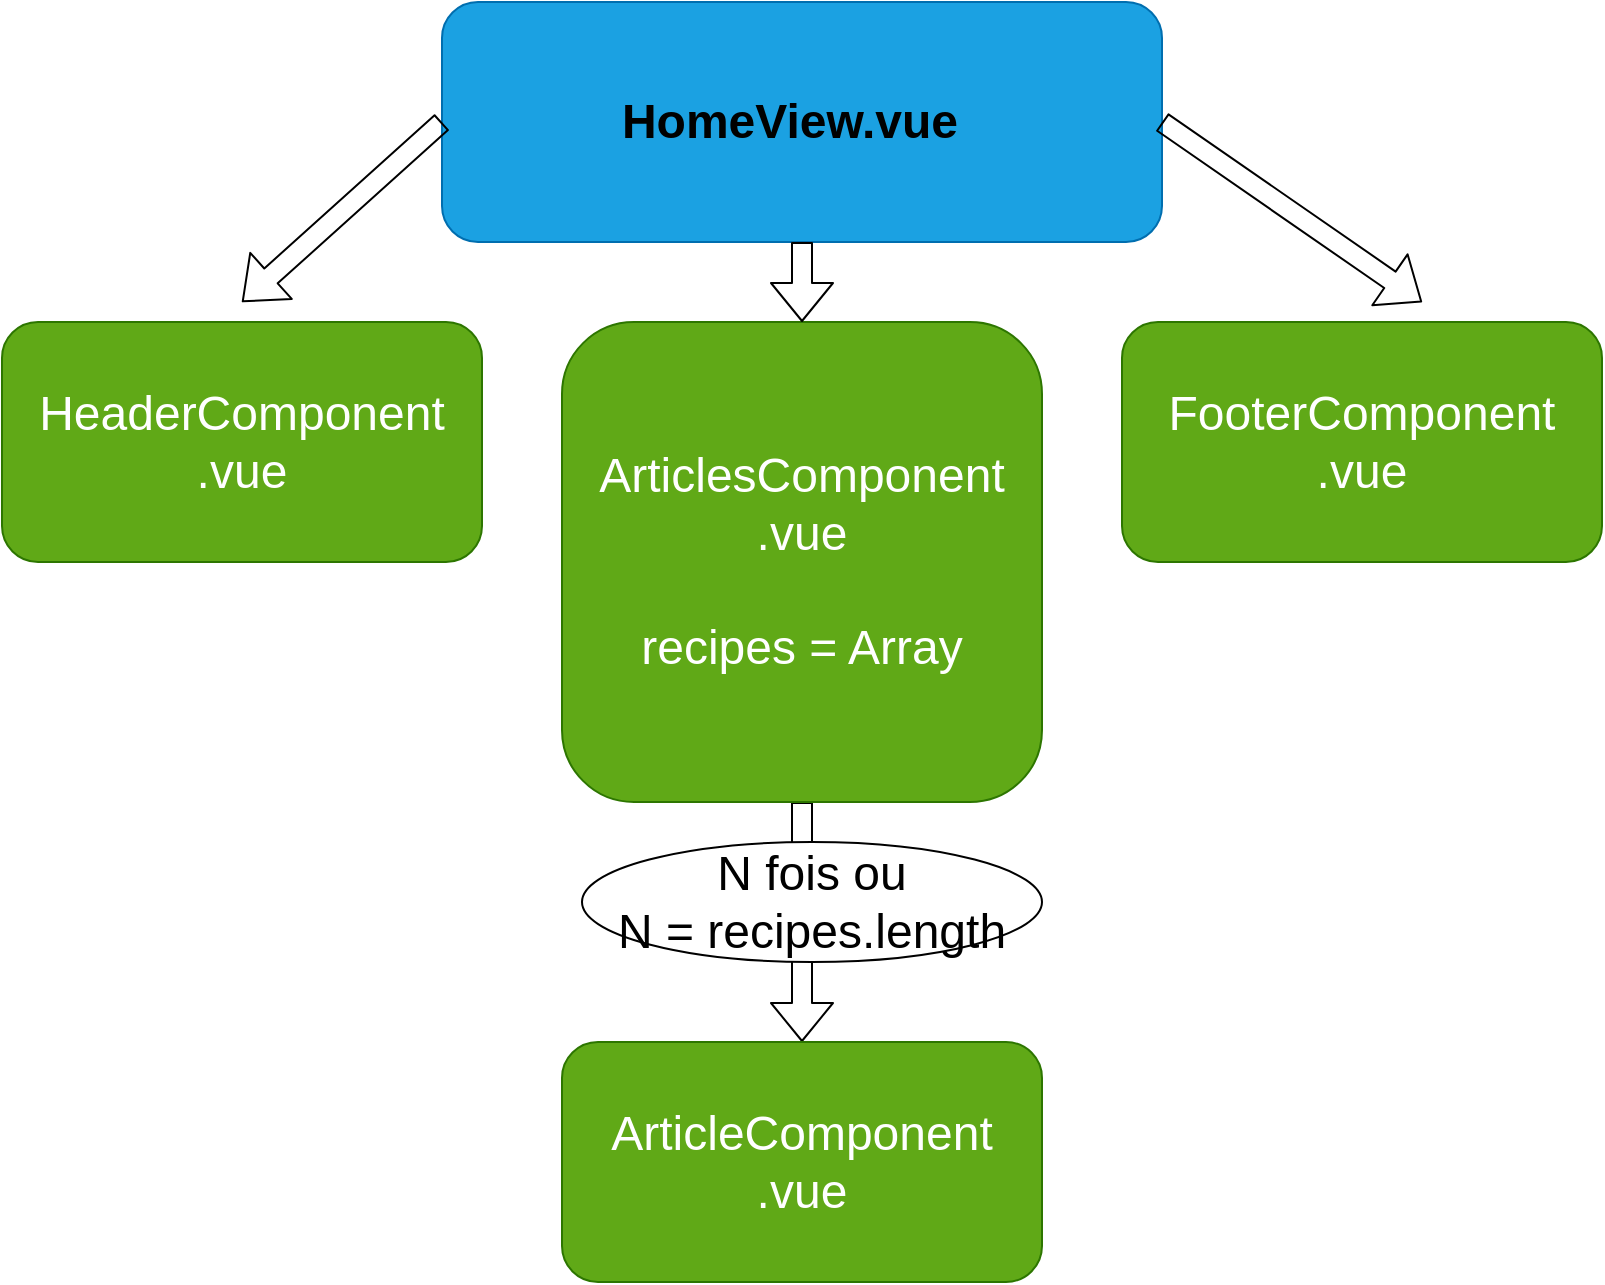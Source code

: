 <mxfile>
    <diagram id="8fcTnCrawXCK2MXK8BWG" name="Page-1">
        <mxGraphModel dx="889" dy="533" grid="1" gridSize="10" guides="1" tooltips="1" connect="1" arrows="1" fold="1" page="1" pageScale="1" pageWidth="827" pageHeight="1169" math="0" shadow="0">
            <root>
                <mxCell id="0"/>
                <mxCell id="1" parent="0"/>
                <mxCell id="4" value="" style="group" parent="1" vertex="1" connectable="0">
                    <mxGeometry x="240" y="40" width="360" height="120" as="geometry"/>
                </mxCell>
                <mxCell id="2" value="" style="rounded=1;whiteSpace=wrap;html=1;fillColor=#1ba1e2;fontColor=#ffffff;strokeColor=#006EAF;" parent="4" vertex="1">
                    <mxGeometry width="360" height="120" as="geometry"/>
                </mxCell>
                <mxCell id="3" value="&lt;span style=&quot;font-size: 24px&quot;&gt;&lt;b&gt;HomeView.vue&lt;/b&gt;&lt;/span&gt;" style="text;html=1;strokeColor=none;fillColor=none;align=center;verticalAlign=middle;whiteSpace=wrap;rounded=0;" parent="4" vertex="1">
                    <mxGeometry x="79" y="40" width="190" height="40" as="geometry"/>
                </mxCell>
                <mxCell id="5" value="HeaderComponent&lt;br&gt;.vue" style="rounded=1;whiteSpace=wrap;html=1;fontSize=24;fillColor=#60a917;fontColor=#ffffff;strokeColor=#2D7600;" parent="1" vertex="1">
                    <mxGeometry x="20" y="200" width="240" height="120" as="geometry"/>
                </mxCell>
                <mxCell id="6" value="FooterComponent&lt;br&gt;.vue" style="rounded=1;whiteSpace=wrap;html=1;fontSize=24;fillColor=#60a917;fontColor=#ffffff;strokeColor=#2D7600;" parent="1" vertex="1">
                    <mxGeometry x="580" y="200" width="240" height="120" as="geometry"/>
                </mxCell>
                <mxCell id="20" value="" style="edgeStyle=none;shape=flexArrow;html=1;fontSize=24;" parent="1" source="7" target="8" edge="1">
                    <mxGeometry relative="1" as="geometry"/>
                </mxCell>
                <mxCell id="7" value="ArticlesComponent&lt;br&gt;.vue&lt;br&gt;&lt;br&gt;recipes = Array" style="rounded=1;whiteSpace=wrap;html=1;fontSize=24;fillColor=#60a917;fontColor=#ffffff;strokeColor=#2D7600;" parent="1" vertex="1">
                    <mxGeometry x="300" y="200" width="240" height="240" as="geometry"/>
                </mxCell>
                <mxCell id="8" value="ArticleComponent&lt;br&gt;.vue" style="rounded=1;whiteSpace=wrap;html=1;fontSize=24;fillColor=#60a917;fontColor=#ffffff;strokeColor=#2D7600;" parent="1" vertex="1">
                    <mxGeometry x="300" y="560" width="240" height="120" as="geometry"/>
                </mxCell>
                <mxCell id="21" value="" style="edgeStyle=none;shape=flexArrow;html=1;fontSize=24;" parent="1" source="2" target="7" edge="1">
                    <mxGeometry relative="1" as="geometry"/>
                </mxCell>
                <mxCell id="23" value="" style="edgeStyle=none;shape=flexArrow;html=1;fontSize=24;" parent="1" edge="1">
                    <mxGeometry relative="1" as="geometry">
                        <mxPoint x="240" y="100" as="sourcePoint"/>
                        <mxPoint x="140" y="190" as="targetPoint"/>
                    </mxGeometry>
                </mxCell>
                <mxCell id="25" value="" style="edgeStyle=none;shape=flexArrow;html=1;fontSize=24;exitX=1;exitY=0.5;exitDx=0;exitDy=0;" parent="1" source="2" edge="1">
                    <mxGeometry relative="1" as="geometry">
                        <mxPoint x="730" y="190" as="targetPoint"/>
                    </mxGeometry>
                </mxCell>
                <mxCell id="26" value="&lt;font style=&quot;font-size: 24px&quot;&gt;N fois ou&lt;br&gt;N = recipes.length&lt;br&gt;&lt;/font&gt;" style="ellipse;whiteSpace=wrap;html=1;" parent="1" vertex="1">
                    <mxGeometry x="310" y="460" width="230" height="60" as="geometry"/>
                </mxCell>
            </root>
        </mxGraphModel>
    </diagram>
</mxfile>